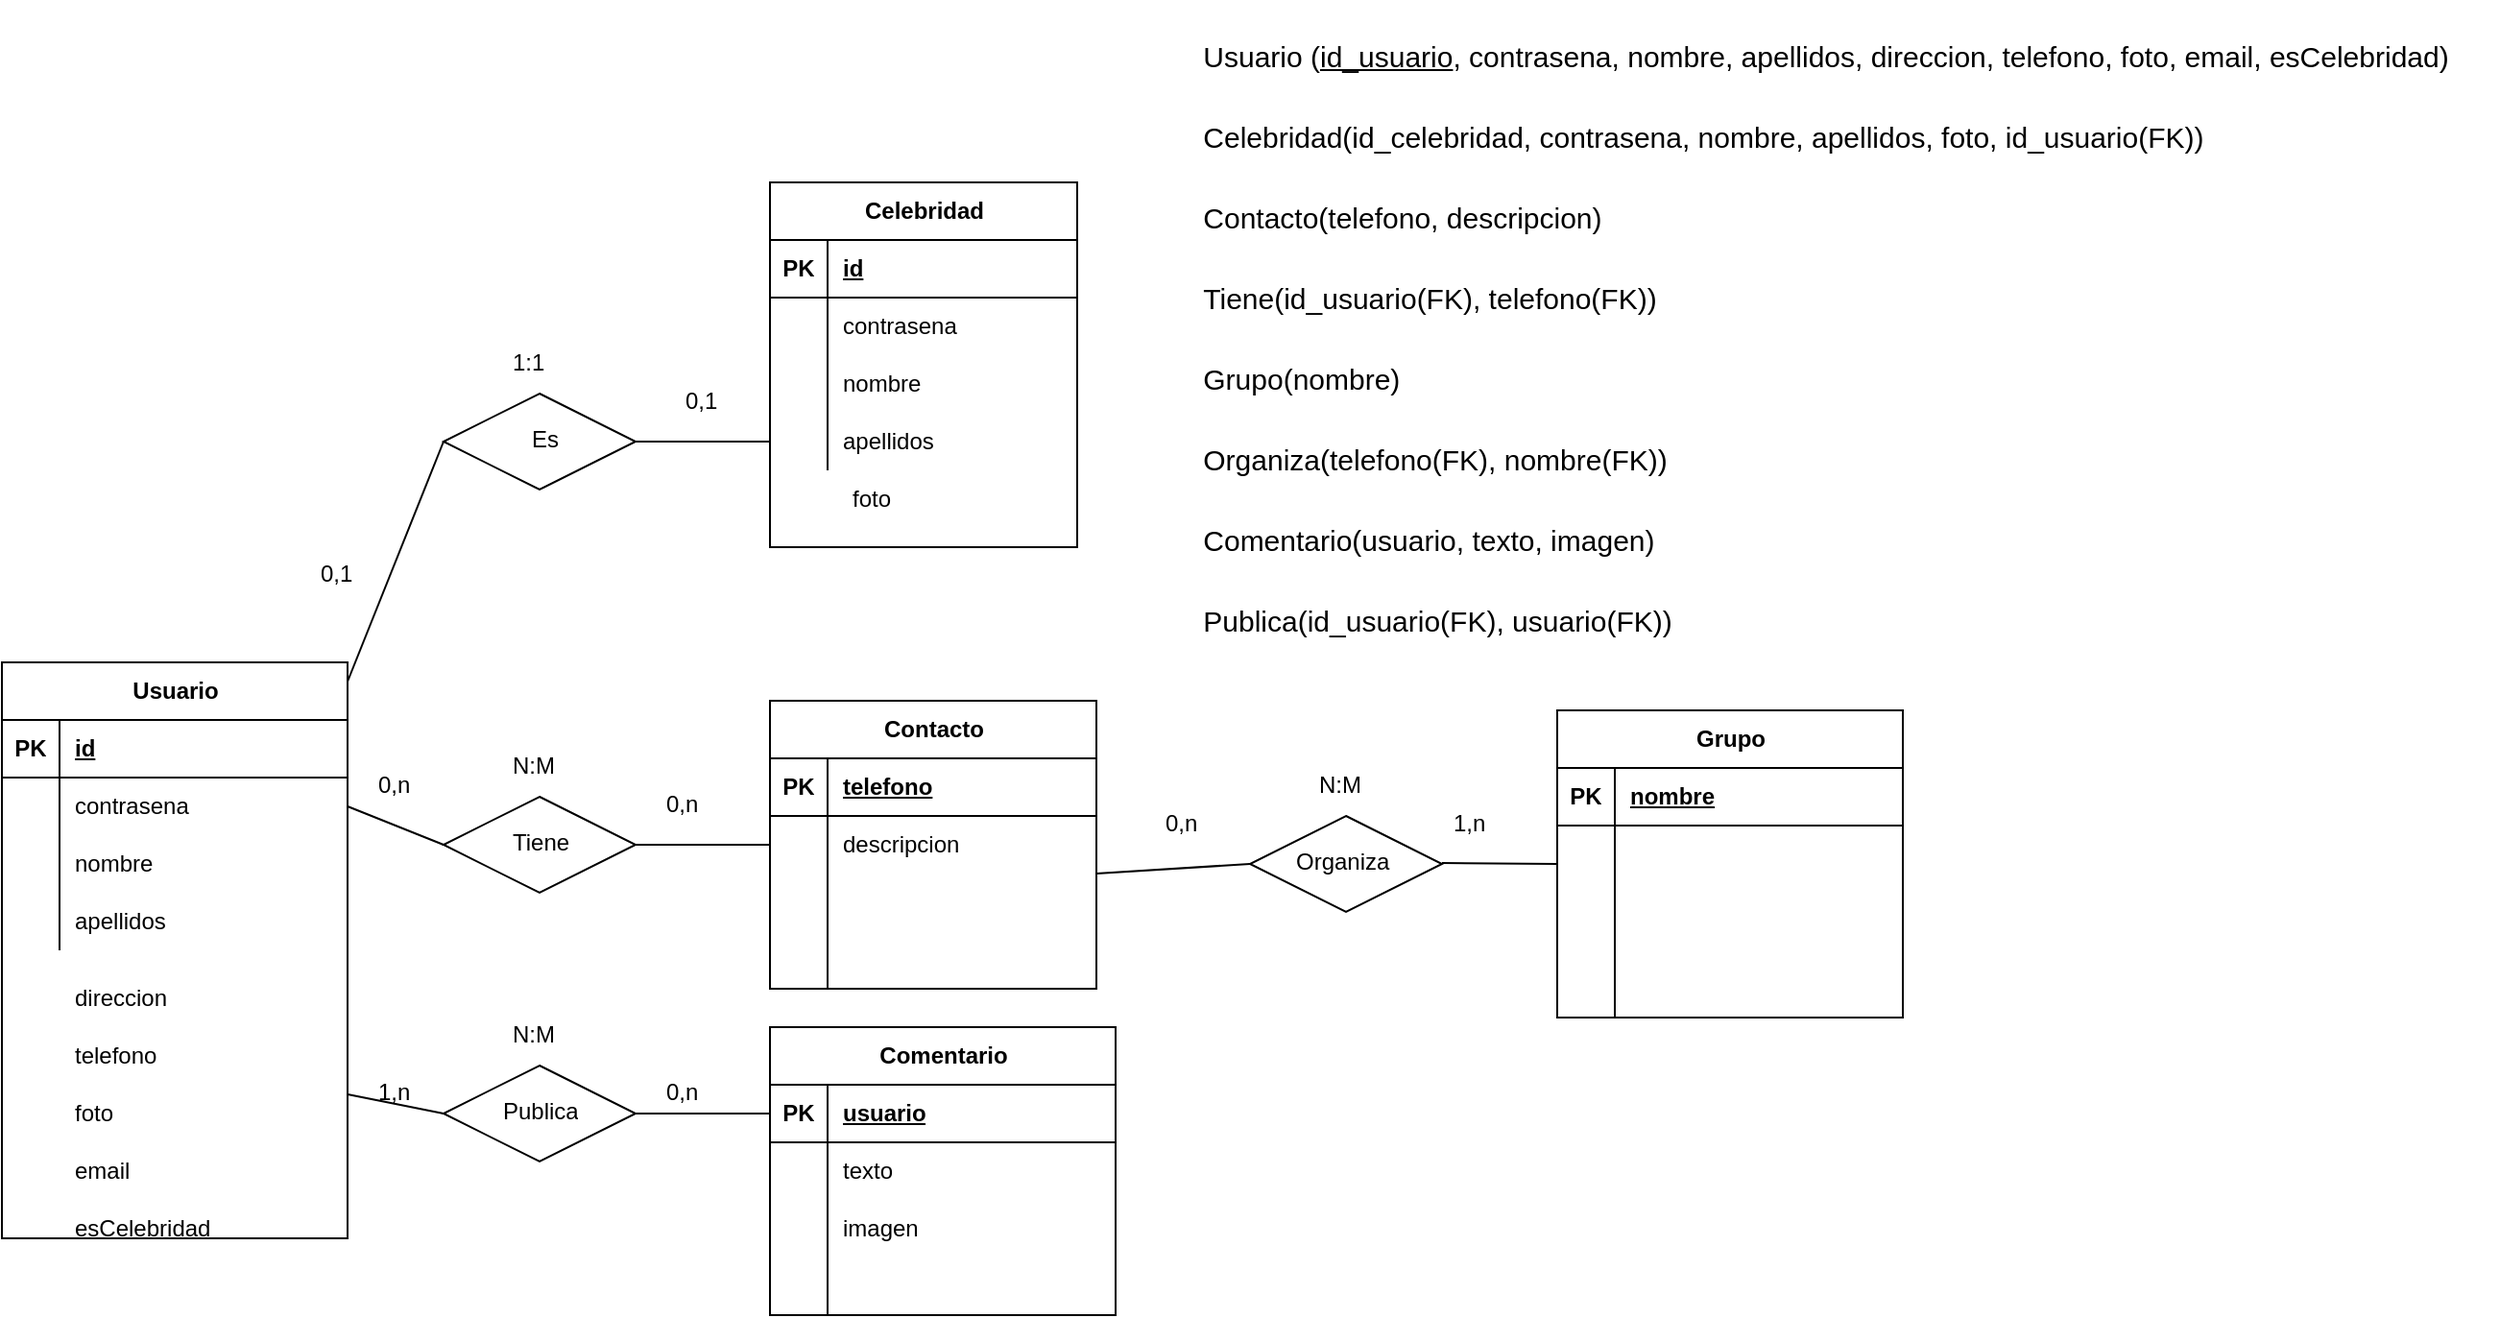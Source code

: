 <mxfile version="22.0.4" type="github">
  <diagram name="Página-1" id="Niy5DUo88fOq7ViBBJYX">
    <mxGraphModel dx="1434" dy="3128" grid="1" gridSize="10" guides="1" tooltips="1" connect="1" arrows="1" fold="1" page="1" pageScale="1" pageWidth="827" pageHeight="1169" math="0" shadow="0">
      <root>
        <mxCell id="0" />
        <mxCell id="1" parent="0" />
        <mxCell id="5agsM3u65t7Cf2n54dKU-5" value="Usuario" style="shape=table;startSize=30;container=1;collapsible=1;childLayout=tableLayout;fixedRows=1;rowLines=0;fontStyle=1;align=center;resizeLast=1;html=1;" parent="1" vertex="1">
          <mxGeometry x="200" y="-840" width="180" height="300" as="geometry">
            <mxRectangle x="80" y="160" width="70" height="30" as="alternateBounds" />
          </mxGeometry>
        </mxCell>
        <mxCell id="5agsM3u65t7Cf2n54dKU-6" value="" style="shape=tableRow;horizontal=0;startSize=0;swimlaneHead=0;swimlaneBody=0;fillColor=none;collapsible=0;dropTarget=0;points=[[0,0.5],[1,0.5]];portConstraint=eastwest;top=0;left=0;right=0;bottom=1;" parent="5agsM3u65t7Cf2n54dKU-5" vertex="1">
          <mxGeometry y="30" width="180" height="30" as="geometry" />
        </mxCell>
        <mxCell id="5agsM3u65t7Cf2n54dKU-7" value="PK" style="shape=partialRectangle;connectable=0;fillColor=none;top=0;left=0;bottom=0;right=0;fontStyle=1;overflow=hidden;whiteSpace=wrap;html=1;" parent="5agsM3u65t7Cf2n54dKU-6" vertex="1">
          <mxGeometry width="30" height="30" as="geometry">
            <mxRectangle width="30" height="30" as="alternateBounds" />
          </mxGeometry>
        </mxCell>
        <mxCell id="5agsM3u65t7Cf2n54dKU-8" value="id" style="shape=partialRectangle;connectable=0;fillColor=none;top=0;left=0;bottom=0;right=0;align=left;spacingLeft=6;fontStyle=5;overflow=hidden;whiteSpace=wrap;html=1;" parent="5agsM3u65t7Cf2n54dKU-6" vertex="1">
          <mxGeometry x="30" width="150" height="30" as="geometry">
            <mxRectangle width="150" height="30" as="alternateBounds" />
          </mxGeometry>
        </mxCell>
        <mxCell id="5agsM3u65t7Cf2n54dKU-9" value="" style="shape=tableRow;horizontal=0;startSize=0;swimlaneHead=0;swimlaneBody=0;fillColor=none;collapsible=0;dropTarget=0;points=[[0,0.5],[1,0.5]];portConstraint=eastwest;top=0;left=0;right=0;bottom=0;" parent="5agsM3u65t7Cf2n54dKU-5" vertex="1">
          <mxGeometry y="60" width="180" height="30" as="geometry" />
        </mxCell>
        <mxCell id="5agsM3u65t7Cf2n54dKU-10" value="" style="shape=partialRectangle;connectable=0;fillColor=none;top=0;left=0;bottom=0;right=0;editable=1;overflow=hidden;whiteSpace=wrap;html=1;" parent="5agsM3u65t7Cf2n54dKU-9" vertex="1">
          <mxGeometry width="30" height="30" as="geometry">
            <mxRectangle width="30" height="30" as="alternateBounds" />
          </mxGeometry>
        </mxCell>
        <mxCell id="5agsM3u65t7Cf2n54dKU-11" value="contrasena&lt;span style=&quot;white-space: pre;&quot;&gt;&#x9;&lt;/span&gt;" style="shape=partialRectangle;connectable=0;fillColor=none;top=0;left=0;bottom=0;right=0;align=left;spacingLeft=6;overflow=hidden;whiteSpace=wrap;html=1;" parent="5agsM3u65t7Cf2n54dKU-9" vertex="1">
          <mxGeometry x="30" width="150" height="30" as="geometry">
            <mxRectangle width="150" height="30" as="alternateBounds" />
          </mxGeometry>
        </mxCell>
        <mxCell id="5agsM3u65t7Cf2n54dKU-12" value="" style="shape=tableRow;horizontal=0;startSize=0;swimlaneHead=0;swimlaneBody=0;fillColor=none;collapsible=0;dropTarget=0;points=[[0,0.5],[1,0.5]];portConstraint=eastwest;top=0;left=0;right=0;bottom=0;" parent="5agsM3u65t7Cf2n54dKU-5" vertex="1">
          <mxGeometry y="90" width="180" height="30" as="geometry" />
        </mxCell>
        <mxCell id="5agsM3u65t7Cf2n54dKU-13" value="" style="shape=partialRectangle;connectable=0;fillColor=none;top=0;left=0;bottom=0;right=0;editable=1;overflow=hidden;whiteSpace=wrap;html=1;" parent="5agsM3u65t7Cf2n54dKU-12" vertex="1">
          <mxGeometry width="30" height="30" as="geometry">
            <mxRectangle width="30" height="30" as="alternateBounds" />
          </mxGeometry>
        </mxCell>
        <mxCell id="5agsM3u65t7Cf2n54dKU-14" value="nombre" style="shape=partialRectangle;connectable=0;fillColor=none;top=0;left=0;bottom=0;right=0;align=left;spacingLeft=6;overflow=hidden;whiteSpace=wrap;html=1;" parent="5agsM3u65t7Cf2n54dKU-12" vertex="1">
          <mxGeometry x="30" width="150" height="30" as="geometry">
            <mxRectangle width="150" height="30" as="alternateBounds" />
          </mxGeometry>
        </mxCell>
        <mxCell id="5agsM3u65t7Cf2n54dKU-15" value="" style="shape=tableRow;horizontal=0;startSize=0;swimlaneHead=0;swimlaneBody=0;fillColor=none;collapsible=0;dropTarget=0;points=[[0,0.5],[1,0.5]];portConstraint=eastwest;top=0;left=0;right=0;bottom=0;" parent="5agsM3u65t7Cf2n54dKU-5" vertex="1">
          <mxGeometry y="120" width="180" height="30" as="geometry" />
        </mxCell>
        <mxCell id="5agsM3u65t7Cf2n54dKU-16" value="" style="shape=partialRectangle;connectable=0;fillColor=none;top=0;left=0;bottom=0;right=0;editable=1;overflow=hidden;whiteSpace=wrap;html=1;" parent="5agsM3u65t7Cf2n54dKU-15" vertex="1">
          <mxGeometry width="30" height="30" as="geometry">
            <mxRectangle width="30" height="30" as="alternateBounds" />
          </mxGeometry>
        </mxCell>
        <mxCell id="5agsM3u65t7Cf2n54dKU-17" value="apellidos" style="shape=partialRectangle;connectable=0;fillColor=none;top=0;left=0;bottom=0;right=0;align=left;spacingLeft=6;overflow=hidden;whiteSpace=wrap;html=1;" parent="5agsM3u65t7Cf2n54dKU-15" vertex="1">
          <mxGeometry x="30" width="150" height="30" as="geometry">
            <mxRectangle width="150" height="30" as="alternateBounds" />
          </mxGeometry>
        </mxCell>
        <mxCell id="5agsM3u65t7Cf2n54dKU-18" value="direccion" style="shape=partialRectangle;connectable=0;fillColor=none;top=0;left=0;bottom=0;right=0;align=left;spacingLeft=6;overflow=hidden;whiteSpace=wrap;html=1;" parent="1" vertex="1">
          <mxGeometry x="230" y="-680" width="150" height="30" as="geometry">
            <mxRectangle width="150" height="30" as="alternateBounds" />
          </mxGeometry>
        </mxCell>
        <mxCell id="5agsM3u65t7Cf2n54dKU-19" value="telefono" style="shape=partialRectangle;connectable=0;fillColor=none;top=0;left=0;bottom=0;right=0;align=left;spacingLeft=6;overflow=hidden;whiteSpace=wrap;html=1;" parent="1" vertex="1">
          <mxGeometry x="230" y="-650" width="150" height="30" as="geometry">
            <mxRectangle width="150" height="30" as="alternateBounds" />
          </mxGeometry>
        </mxCell>
        <mxCell id="5agsM3u65t7Cf2n54dKU-20" value="foto" style="shape=partialRectangle;connectable=0;fillColor=none;top=0;left=0;bottom=0;right=0;align=left;spacingLeft=6;overflow=hidden;whiteSpace=wrap;html=1;" parent="1" vertex="1">
          <mxGeometry x="230" y="-620" width="140" height="30" as="geometry">
            <mxRectangle width="150" height="30" as="alternateBounds" />
          </mxGeometry>
        </mxCell>
        <mxCell id="5agsM3u65t7Cf2n54dKU-21" value="esCelebridad" style="shape=partialRectangle;connectable=0;fillColor=none;top=0;left=0;bottom=0;right=0;align=left;spacingLeft=6;overflow=hidden;whiteSpace=wrap;html=1;" parent="1" vertex="1">
          <mxGeometry x="230" y="-560" width="150" height="30" as="geometry">
            <mxRectangle width="150" height="30" as="alternateBounds" />
          </mxGeometry>
        </mxCell>
        <mxCell id="5agsM3u65t7Cf2n54dKU-35" value="Contacto" style="shape=table;startSize=30;container=1;collapsible=1;childLayout=tableLayout;fixedRows=1;rowLines=0;fontStyle=1;align=center;resizeLast=1;html=1;" parent="1" vertex="1">
          <mxGeometry x="600" y="-820" width="170" height="150" as="geometry">
            <mxRectangle x="80" y="160" width="70" height="30" as="alternateBounds" />
          </mxGeometry>
        </mxCell>
        <mxCell id="5agsM3u65t7Cf2n54dKU-36" value="" style="shape=tableRow;horizontal=0;startSize=0;swimlaneHead=0;swimlaneBody=0;fillColor=none;collapsible=0;dropTarget=0;points=[[0,0.5],[1,0.5]];portConstraint=eastwest;top=0;left=0;right=0;bottom=1;" parent="5agsM3u65t7Cf2n54dKU-35" vertex="1">
          <mxGeometry y="30" width="170" height="30" as="geometry" />
        </mxCell>
        <mxCell id="5agsM3u65t7Cf2n54dKU-37" value="PK" style="shape=partialRectangle;connectable=0;fillColor=none;top=0;left=0;bottom=0;right=0;fontStyle=1;overflow=hidden;whiteSpace=wrap;html=1;" parent="5agsM3u65t7Cf2n54dKU-36" vertex="1">
          <mxGeometry width="30" height="30" as="geometry">
            <mxRectangle width="30" height="30" as="alternateBounds" />
          </mxGeometry>
        </mxCell>
        <mxCell id="5agsM3u65t7Cf2n54dKU-38" value="telefono" style="shape=partialRectangle;connectable=0;fillColor=none;top=0;left=0;bottom=0;right=0;align=left;spacingLeft=6;fontStyle=5;overflow=hidden;whiteSpace=wrap;html=1;" parent="5agsM3u65t7Cf2n54dKU-36" vertex="1">
          <mxGeometry x="30" width="140" height="30" as="geometry">
            <mxRectangle width="140" height="30" as="alternateBounds" />
          </mxGeometry>
        </mxCell>
        <mxCell id="5agsM3u65t7Cf2n54dKU-39" value="" style="shape=tableRow;horizontal=0;startSize=0;swimlaneHead=0;swimlaneBody=0;fillColor=none;collapsible=0;dropTarget=0;points=[[0,0.5],[1,0.5]];portConstraint=eastwest;top=0;left=0;right=0;bottom=0;" parent="5agsM3u65t7Cf2n54dKU-35" vertex="1">
          <mxGeometry y="60" width="170" height="30" as="geometry" />
        </mxCell>
        <mxCell id="5agsM3u65t7Cf2n54dKU-40" value="" style="shape=partialRectangle;connectable=0;fillColor=none;top=0;left=0;bottom=0;right=0;editable=1;overflow=hidden;whiteSpace=wrap;html=1;" parent="5agsM3u65t7Cf2n54dKU-39" vertex="1">
          <mxGeometry width="30" height="30" as="geometry">
            <mxRectangle width="30" height="30" as="alternateBounds" />
          </mxGeometry>
        </mxCell>
        <mxCell id="5agsM3u65t7Cf2n54dKU-41" value="" style="shape=partialRectangle;connectable=0;fillColor=none;top=0;left=0;bottom=0;right=0;align=left;spacingLeft=6;overflow=hidden;whiteSpace=wrap;html=1;" parent="5agsM3u65t7Cf2n54dKU-39" vertex="1">
          <mxGeometry x="30" width="140" height="30" as="geometry">
            <mxRectangle width="140" height="30" as="alternateBounds" />
          </mxGeometry>
        </mxCell>
        <mxCell id="5agsM3u65t7Cf2n54dKU-42" value="" style="shape=tableRow;horizontal=0;startSize=0;swimlaneHead=0;swimlaneBody=0;fillColor=none;collapsible=0;dropTarget=0;points=[[0,0.5],[1,0.5]];portConstraint=eastwest;top=0;left=0;right=0;bottom=0;" parent="5agsM3u65t7Cf2n54dKU-35" vertex="1">
          <mxGeometry y="90" width="170" height="30" as="geometry" />
        </mxCell>
        <mxCell id="5agsM3u65t7Cf2n54dKU-43" value="" style="shape=partialRectangle;connectable=0;fillColor=none;top=0;left=0;bottom=0;right=0;editable=1;overflow=hidden;whiteSpace=wrap;html=1;" parent="5agsM3u65t7Cf2n54dKU-42" vertex="1">
          <mxGeometry width="30" height="30" as="geometry">
            <mxRectangle width="30" height="30" as="alternateBounds" />
          </mxGeometry>
        </mxCell>
        <mxCell id="5agsM3u65t7Cf2n54dKU-44" value="" style="shape=partialRectangle;connectable=0;fillColor=none;top=0;left=0;bottom=0;right=0;align=left;spacingLeft=6;overflow=hidden;whiteSpace=wrap;html=1;" parent="5agsM3u65t7Cf2n54dKU-42" vertex="1">
          <mxGeometry x="30" width="140" height="30" as="geometry">
            <mxRectangle width="140" height="30" as="alternateBounds" />
          </mxGeometry>
        </mxCell>
        <mxCell id="5agsM3u65t7Cf2n54dKU-45" value="" style="shape=tableRow;horizontal=0;startSize=0;swimlaneHead=0;swimlaneBody=0;fillColor=none;collapsible=0;dropTarget=0;points=[[0,0.5],[1,0.5]];portConstraint=eastwest;top=0;left=0;right=0;bottom=0;" parent="5agsM3u65t7Cf2n54dKU-35" vertex="1">
          <mxGeometry y="120" width="170" height="30" as="geometry" />
        </mxCell>
        <mxCell id="5agsM3u65t7Cf2n54dKU-46" value="" style="shape=partialRectangle;connectable=0;fillColor=none;top=0;left=0;bottom=0;right=0;editable=1;overflow=hidden;whiteSpace=wrap;html=1;" parent="5agsM3u65t7Cf2n54dKU-45" vertex="1">
          <mxGeometry width="30" height="30" as="geometry">
            <mxRectangle width="30" height="30" as="alternateBounds" />
          </mxGeometry>
        </mxCell>
        <mxCell id="5agsM3u65t7Cf2n54dKU-47" value="" style="shape=partialRectangle;connectable=0;fillColor=none;top=0;left=0;bottom=0;right=0;align=left;spacingLeft=6;overflow=hidden;whiteSpace=wrap;html=1;" parent="5agsM3u65t7Cf2n54dKU-45" vertex="1">
          <mxGeometry x="30" width="140" height="30" as="geometry">
            <mxRectangle width="140" height="30" as="alternateBounds" />
          </mxGeometry>
        </mxCell>
        <mxCell id="5agsM3u65t7Cf2n54dKU-61" value="Grupo" style="shape=table;startSize=30;container=1;collapsible=1;childLayout=tableLayout;fixedRows=1;rowLines=0;fontStyle=1;align=center;resizeLast=1;html=1;" parent="1" vertex="1">
          <mxGeometry x="1010" y="-815" width="180" height="160" as="geometry">
            <mxRectangle x="80" y="160" width="70" height="30" as="alternateBounds" />
          </mxGeometry>
        </mxCell>
        <mxCell id="5agsM3u65t7Cf2n54dKU-62" value="" style="shape=tableRow;horizontal=0;startSize=0;swimlaneHead=0;swimlaneBody=0;fillColor=none;collapsible=0;dropTarget=0;points=[[0,0.5],[1,0.5]];portConstraint=eastwest;top=0;left=0;right=0;bottom=1;" parent="5agsM3u65t7Cf2n54dKU-61" vertex="1">
          <mxGeometry y="30" width="180" height="30" as="geometry" />
        </mxCell>
        <mxCell id="5agsM3u65t7Cf2n54dKU-63" value="PK" style="shape=partialRectangle;connectable=0;fillColor=none;top=0;left=0;bottom=0;right=0;fontStyle=1;overflow=hidden;whiteSpace=wrap;html=1;" parent="5agsM3u65t7Cf2n54dKU-62" vertex="1">
          <mxGeometry width="30" height="30" as="geometry">
            <mxRectangle width="30" height="30" as="alternateBounds" />
          </mxGeometry>
        </mxCell>
        <mxCell id="5agsM3u65t7Cf2n54dKU-64" value="nombre" style="shape=partialRectangle;connectable=0;fillColor=none;top=0;left=0;bottom=0;right=0;align=left;spacingLeft=6;fontStyle=5;overflow=hidden;whiteSpace=wrap;html=1;" parent="5agsM3u65t7Cf2n54dKU-62" vertex="1">
          <mxGeometry x="30" width="150" height="30" as="geometry">
            <mxRectangle width="150" height="30" as="alternateBounds" />
          </mxGeometry>
        </mxCell>
        <mxCell id="5agsM3u65t7Cf2n54dKU-65" value="" style="shape=tableRow;horizontal=0;startSize=0;swimlaneHead=0;swimlaneBody=0;fillColor=none;collapsible=0;dropTarget=0;points=[[0,0.5],[1,0.5]];portConstraint=eastwest;top=0;left=0;right=0;bottom=0;" parent="5agsM3u65t7Cf2n54dKU-61" vertex="1">
          <mxGeometry y="60" width="180" height="40" as="geometry" />
        </mxCell>
        <mxCell id="5agsM3u65t7Cf2n54dKU-66" value="" style="shape=partialRectangle;connectable=0;fillColor=none;top=0;left=0;bottom=0;right=0;editable=1;overflow=hidden;whiteSpace=wrap;html=1;" parent="5agsM3u65t7Cf2n54dKU-65" vertex="1">
          <mxGeometry width="30" height="40" as="geometry">
            <mxRectangle width="30" height="40" as="alternateBounds" />
          </mxGeometry>
        </mxCell>
        <mxCell id="5agsM3u65t7Cf2n54dKU-67" value="" style="shape=partialRectangle;connectable=0;fillColor=none;top=0;left=0;bottom=0;right=0;align=left;spacingLeft=6;overflow=hidden;whiteSpace=wrap;html=1;" parent="5agsM3u65t7Cf2n54dKU-65" vertex="1">
          <mxGeometry x="30" width="150" height="40" as="geometry">
            <mxRectangle width="150" height="40" as="alternateBounds" />
          </mxGeometry>
        </mxCell>
        <mxCell id="5agsM3u65t7Cf2n54dKU-68" value="" style="shape=tableRow;horizontal=0;startSize=0;swimlaneHead=0;swimlaneBody=0;fillColor=none;collapsible=0;dropTarget=0;points=[[0,0.5],[1,0.5]];portConstraint=eastwest;top=0;left=0;right=0;bottom=0;" parent="5agsM3u65t7Cf2n54dKU-61" vertex="1">
          <mxGeometry y="100" width="180" height="30" as="geometry" />
        </mxCell>
        <mxCell id="5agsM3u65t7Cf2n54dKU-69" value="" style="shape=partialRectangle;connectable=0;fillColor=none;top=0;left=0;bottom=0;right=0;editable=1;overflow=hidden;whiteSpace=wrap;html=1;" parent="5agsM3u65t7Cf2n54dKU-68" vertex="1">
          <mxGeometry width="30" height="30" as="geometry">
            <mxRectangle width="30" height="30" as="alternateBounds" />
          </mxGeometry>
        </mxCell>
        <mxCell id="5agsM3u65t7Cf2n54dKU-70" value="" style="shape=partialRectangle;connectable=0;fillColor=none;top=0;left=0;bottom=0;right=0;align=left;spacingLeft=6;overflow=hidden;whiteSpace=wrap;html=1;" parent="5agsM3u65t7Cf2n54dKU-68" vertex="1">
          <mxGeometry x="30" width="150" height="30" as="geometry">
            <mxRectangle width="150" height="30" as="alternateBounds" />
          </mxGeometry>
        </mxCell>
        <mxCell id="5agsM3u65t7Cf2n54dKU-71" value="" style="shape=tableRow;horizontal=0;startSize=0;swimlaneHead=0;swimlaneBody=0;fillColor=none;collapsible=0;dropTarget=0;points=[[0,0.5],[1,0.5]];portConstraint=eastwest;top=0;left=0;right=0;bottom=0;" parent="5agsM3u65t7Cf2n54dKU-61" vertex="1">
          <mxGeometry y="130" width="180" height="30" as="geometry" />
        </mxCell>
        <mxCell id="5agsM3u65t7Cf2n54dKU-72" value="" style="shape=partialRectangle;connectable=0;fillColor=none;top=0;left=0;bottom=0;right=0;editable=1;overflow=hidden;whiteSpace=wrap;html=1;" parent="5agsM3u65t7Cf2n54dKU-71" vertex="1">
          <mxGeometry width="30" height="30" as="geometry">
            <mxRectangle width="30" height="30" as="alternateBounds" />
          </mxGeometry>
        </mxCell>
        <mxCell id="5agsM3u65t7Cf2n54dKU-73" value="" style="shape=partialRectangle;connectable=0;fillColor=none;top=0;left=0;bottom=0;right=0;align=left;spacingLeft=6;overflow=hidden;whiteSpace=wrap;html=1;" parent="5agsM3u65t7Cf2n54dKU-71" vertex="1">
          <mxGeometry x="30" width="150" height="30" as="geometry">
            <mxRectangle width="150" height="30" as="alternateBounds" />
          </mxGeometry>
        </mxCell>
        <mxCell id="5agsM3u65t7Cf2n54dKU-74" value="Comentario" style="shape=table;startSize=30;container=1;collapsible=1;childLayout=tableLayout;fixedRows=1;rowLines=0;fontStyle=1;align=center;resizeLast=1;html=1;" parent="1" vertex="1">
          <mxGeometry x="600" y="-650" width="180" height="150" as="geometry">
            <mxRectangle x="80" y="160" width="70" height="30" as="alternateBounds" />
          </mxGeometry>
        </mxCell>
        <mxCell id="5agsM3u65t7Cf2n54dKU-75" value="" style="shape=tableRow;horizontal=0;startSize=0;swimlaneHead=0;swimlaneBody=0;fillColor=none;collapsible=0;dropTarget=0;points=[[0,0.5],[1,0.5]];portConstraint=eastwest;top=0;left=0;right=0;bottom=1;" parent="5agsM3u65t7Cf2n54dKU-74" vertex="1">
          <mxGeometry y="30" width="180" height="30" as="geometry" />
        </mxCell>
        <mxCell id="5agsM3u65t7Cf2n54dKU-76" value="PK" style="shape=partialRectangle;connectable=0;fillColor=none;top=0;left=0;bottom=0;right=0;fontStyle=1;overflow=hidden;whiteSpace=wrap;html=1;" parent="5agsM3u65t7Cf2n54dKU-75" vertex="1">
          <mxGeometry width="30" height="30" as="geometry">
            <mxRectangle width="30" height="30" as="alternateBounds" />
          </mxGeometry>
        </mxCell>
        <mxCell id="5agsM3u65t7Cf2n54dKU-77" value="usuario" style="shape=partialRectangle;connectable=0;fillColor=none;top=0;left=0;bottom=0;right=0;align=left;spacingLeft=6;fontStyle=5;overflow=hidden;whiteSpace=wrap;html=1;" parent="5agsM3u65t7Cf2n54dKU-75" vertex="1">
          <mxGeometry x="30" width="150" height="30" as="geometry">
            <mxRectangle width="150" height="30" as="alternateBounds" />
          </mxGeometry>
        </mxCell>
        <mxCell id="5agsM3u65t7Cf2n54dKU-78" value="" style="shape=tableRow;horizontal=0;startSize=0;swimlaneHead=0;swimlaneBody=0;fillColor=none;collapsible=0;dropTarget=0;points=[[0,0.5],[1,0.5]];portConstraint=eastwest;top=0;left=0;right=0;bottom=0;" parent="5agsM3u65t7Cf2n54dKU-74" vertex="1">
          <mxGeometry y="60" width="180" height="30" as="geometry" />
        </mxCell>
        <mxCell id="5agsM3u65t7Cf2n54dKU-79" value="" style="shape=partialRectangle;connectable=0;fillColor=none;top=0;left=0;bottom=0;right=0;editable=1;overflow=hidden;whiteSpace=wrap;html=1;" parent="5agsM3u65t7Cf2n54dKU-78" vertex="1">
          <mxGeometry width="30" height="30" as="geometry">
            <mxRectangle width="30" height="30" as="alternateBounds" />
          </mxGeometry>
        </mxCell>
        <mxCell id="5agsM3u65t7Cf2n54dKU-80" value="texto" style="shape=partialRectangle;connectable=0;fillColor=none;top=0;left=0;bottom=0;right=0;align=left;spacingLeft=6;overflow=hidden;whiteSpace=wrap;html=1;" parent="5agsM3u65t7Cf2n54dKU-78" vertex="1">
          <mxGeometry x="30" width="150" height="30" as="geometry">
            <mxRectangle width="150" height="30" as="alternateBounds" />
          </mxGeometry>
        </mxCell>
        <mxCell id="5agsM3u65t7Cf2n54dKU-81" value="" style="shape=tableRow;horizontal=0;startSize=0;swimlaneHead=0;swimlaneBody=0;fillColor=none;collapsible=0;dropTarget=0;points=[[0,0.5],[1,0.5]];portConstraint=eastwest;top=0;left=0;right=0;bottom=0;" parent="5agsM3u65t7Cf2n54dKU-74" vertex="1">
          <mxGeometry y="90" width="180" height="30" as="geometry" />
        </mxCell>
        <mxCell id="5agsM3u65t7Cf2n54dKU-82" value="" style="shape=partialRectangle;connectable=0;fillColor=none;top=0;left=0;bottom=0;right=0;editable=1;overflow=hidden;whiteSpace=wrap;html=1;" parent="5agsM3u65t7Cf2n54dKU-81" vertex="1">
          <mxGeometry width="30" height="30" as="geometry">
            <mxRectangle width="30" height="30" as="alternateBounds" />
          </mxGeometry>
        </mxCell>
        <mxCell id="5agsM3u65t7Cf2n54dKU-83" value="imagen" style="shape=partialRectangle;connectable=0;fillColor=none;top=0;left=0;bottom=0;right=0;align=left;spacingLeft=6;overflow=hidden;whiteSpace=wrap;html=1;" parent="5agsM3u65t7Cf2n54dKU-81" vertex="1">
          <mxGeometry x="30" width="150" height="30" as="geometry">
            <mxRectangle width="150" height="30" as="alternateBounds" />
          </mxGeometry>
        </mxCell>
        <mxCell id="5agsM3u65t7Cf2n54dKU-84" value="" style="shape=tableRow;horizontal=0;startSize=0;swimlaneHead=0;swimlaneBody=0;fillColor=none;collapsible=0;dropTarget=0;points=[[0,0.5],[1,0.5]];portConstraint=eastwest;top=0;left=0;right=0;bottom=0;" parent="5agsM3u65t7Cf2n54dKU-74" vertex="1">
          <mxGeometry y="120" width="180" height="30" as="geometry" />
        </mxCell>
        <mxCell id="5agsM3u65t7Cf2n54dKU-85" value="" style="shape=partialRectangle;connectable=0;fillColor=none;top=0;left=0;bottom=0;right=0;editable=1;overflow=hidden;whiteSpace=wrap;html=1;" parent="5agsM3u65t7Cf2n54dKU-84" vertex="1">
          <mxGeometry width="30" height="30" as="geometry">
            <mxRectangle width="30" height="30" as="alternateBounds" />
          </mxGeometry>
        </mxCell>
        <mxCell id="5agsM3u65t7Cf2n54dKU-86" value="" style="shape=partialRectangle;connectable=0;fillColor=none;top=0;left=0;bottom=0;right=0;align=left;spacingLeft=6;overflow=hidden;whiteSpace=wrap;html=1;" parent="5agsM3u65t7Cf2n54dKU-84" vertex="1">
          <mxGeometry x="30" width="150" height="30" as="geometry">
            <mxRectangle width="150" height="30" as="alternateBounds" />
          </mxGeometry>
        </mxCell>
        <mxCell id="5agsM3u65t7Cf2n54dKU-87" value="" style="endArrow=none;html=1;rounded=0;entryX=0;entryY=0.5;entryDx=0;entryDy=0;" parent="1" target="5agsM3u65t7Cf2n54dKU-88" edge="1">
          <mxGeometry width="50" height="50" relative="1" as="geometry">
            <mxPoint x="380" y="-830" as="sourcePoint" />
            <mxPoint x="430" y="-880" as="targetPoint" />
          </mxGeometry>
        </mxCell>
        <mxCell id="5agsM3u65t7Cf2n54dKU-88" value="" style="shape=rhombus;html=1;dashed=0;whiteSpace=wrap;perimeter=rhombusPerimeter;" parent="1" vertex="1">
          <mxGeometry x="430" y="-980" width="100" height="50" as="geometry" />
        </mxCell>
        <mxCell id="5agsM3u65t7Cf2n54dKU-89" value="Es" style="text;strokeColor=none;fillColor=none;spacingLeft=4;spacingRight=4;overflow=hidden;rotatable=0;points=[[0,0.5],[1,0.5]];portConstraint=eastwest;fontSize=12;whiteSpace=wrap;html=1;" parent="1" vertex="1">
          <mxGeometry x="470" y="-970" width="40" height="30" as="geometry" />
        </mxCell>
        <mxCell id="5agsM3u65t7Cf2n54dKU-90" value="Celebridad" style="shape=table;startSize=30;container=1;collapsible=1;childLayout=tableLayout;fixedRows=1;rowLines=0;fontStyle=1;align=center;resizeLast=1;html=1;" parent="1" vertex="1">
          <mxGeometry x="600" y="-1090" width="160" height="190" as="geometry">
            <mxRectangle x="80" y="160" width="70" height="30" as="alternateBounds" />
          </mxGeometry>
        </mxCell>
        <mxCell id="5agsM3u65t7Cf2n54dKU-91" value="" style="shape=tableRow;horizontal=0;startSize=0;swimlaneHead=0;swimlaneBody=0;fillColor=none;collapsible=0;dropTarget=0;points=[[0,0.5],[1,0.5]];portConstraint=eastwest;top=0;left=0;right=0;bottom=1;" parent="5agsM3u65t7Cf2n54dKU-90" vertex="1">
          <mxGeometry y="30" width="160" height="30" as="geometry" />
        </mxCell>
        <mxCell id="5agsM3u65t7Cf2n54dKU-92" value="PK" style="shape=partialRectangle;connectable=0;fillColor=none;top=0;left=0;bottom=0;right=0;fontStyle=1;overflow=hidden;whiteSpace=wrap;html=1;" parent="5agsM3u65t7Cf2n54dKU-91" vertex="1">
          <mxGeometry width="30" height="30" as="geometry">
            <mxRectangle width="30" height="30" as="alternateBounds" />
          </mxGeometry>
        </mxCell>
        <mxCell id="5agsM3u65t7Cf2n54dKU-93" value="id" style="shape=partialRectangle;connectable=0;fillColor=none;top=0;left=0;bottom=0;right=0;align=left;spacingLeft=6;fontStyle=5;overflow=hidden;whiteSpace=wrap;html=1;" parent="5agsM3u65t7Cf2n54dKU-91" vertex="1">
          <mxGeometry x="30" width="130" height="30" as="geometry">
            <mxRectangle width="130" height="30" as="alternateBounds" />
          </mxGeometry>
        </mxCell>
        <mxCell id="5agsM3u65t7Cf2n54dKU-94" value="" style="shape=tableRow;horizontal=0;startSize=0;swimlaneHead=0;swimlaneBody=0;fillColor=none;collapsible=0;dropTarget=0;points=[[0,0.5],[1,0.5]];portConstraint=eastwest;top=0;left=0;right=0;bottom=0;" parent="5agsM3u65t7Cf2n54dKU-90" vertex="1">
          <mxGeometry y="60" width="160" height="30" as="geometry" />
        </mxCell>
        <mxCell id="5agsM3u65t7Cf2n54dKU-95" value="" style="shape=partialRectangle;connectable=0;fillColor=none;top=0;left=0;bottom=0;right=0;editable=1;overflow=hidden;whiteSpace=wrap;html=1;" parent="5agsM3u65t7Cf2n54dKU-94" vertex="1">
          <mxGeometry width="30" height="30" as="geometry">
            <mxRectangle width="30" height="30" as="alternateBounds" />
          </mxGeometry>
        </mxCell>
        <mxCell id="5agsM3u65t7Cf2n54dKU-96" value="contrasena&lt;span style=&quot;white-space: pre;&quot;&gt;&#x9;&lt;/span&gt;" style="shape=partialRectangle;connectable=0;fillColor=none;top=0;left=0;bottom=0;right=0;align=left;spacingLeft=6;overflow=hidden;whiteSpace=wrap;html=1;" parent="5agsM3u65t7Cf2n54dKU-94" vertex="1">
          <mxGeometry x="30" width="130" height="30" as="geometry">
            <mxRectangle width="130" height="30" as="alternateBounds" />
          </mxGeometry>
        </mxCell>
        <mxCell id="5agsM3u65t7Cf2n54dKU-97" value="" style="shape=tableRow;horizontal=0;startSize=0;swimlaneHead=0;swimlaneBody=0;fillColor=none;collapsible=0;dropTarget=0;points=[[0,0.5],[1,0.5]];portConstraint=eastwest;top=0;left=0;right=0;bottom=0;" parent="5agsM3u65t7Cf2n54dKU-90" vertex="1">
          <mxGeometry y="90" width="160" height="30" as="geometry" />
        </mxCell>
        <mxCell id="5agsM3u65t7Cf2n54dKU-98" value="" style="shape=partialRectangle;connectable=0;fillColor=none;top=0;left=0;bottom=0;right=0;editable=1;overflow=hidden;whiteSpace=wrap;html=1;" parent="5agsM3u65t7Cf2n54dKU-97" vertex="1">
          <mxGeometry width="30" height="30" as="geometry">
            <mxRectangle width="30" height="30" as="alternateBounds" />
          </mxGeometry>
        </mxCell>
        <mxCell id="5agsM3u65t7Cf2n54dKU-99" value="nombre" style="shape=partialRectangle;connectable=0;fillColor=none;top=0;left=0;bottom=0;right=0;align=left;spacingLeft=6;overflow=hidden;whiteSpace=wrap;html=1;" parent="5agsM3u65t7Cf2n54dKU-97" vertex="1">
          <mxGeometry x="30" width="130" height="30" as="geometry">
            <mxRectangle width="130" height="30" as="alternateBounds" />
          </mxGeometry>
        </mxCell>
        <mxCell id="5agsM3u65t7Cf2n54dKU-100" value="" style="shape=tableRow;horizontal=0;startSize=0;swimlaneHead=0;swimlaneBody=0;fillColor=none;collapsible=0;dropTarget=0;points=[[0,0.5],[1,0.5]];portConstraint=eastwest;top=0;left=0;right=0;bottom=0;" parent="5agsM3u65t7Cf2n54dKU-90" vertex="1">
          <mxGeometry y="120" width="160" height="30" as="geometry" />
        </mxCell>
        <mxCell id="5agsM3u65t7Cf2n54dKU-101" value="" style="shape=partialRectangle;connectable=0;fillColor=none;top=0;left=0;bottom=0;right=0;editable=1;overflow=hidden;whiteSpace=wrap;html=1;" parent="5agsM3u65t7Cf2n54dKU-100" vertex="1">
          <mxGeometry width="30" height="30" as="geometry">
            <mxRectangle width="30" height="30" as="alternateBounds" />
          </mxGeometry>
        </mxCell>
        <mxCell id="5agsM3u65t7Cf2n54dKU-102" value="apellidos" style="shape=partialRectangle;connectable=0;fillColor=none;top=0;left=0;bottom=0;right=0;align=left;spacingLeft=6;overflow=hidden;whiteSpace=wrap;html=1;" parent="5agsM3u65t7Cf2n54dKU-100" vertex="1">
          <mxGeometry x="30" width="130" height="30" as="geometry">
            <mxRectangle width="130" height="30" as="alternateBounds" />
          </mxGeometry>
        </mxCell>
        <mxCell id="5agsM3u65t7Cf2n54dKU-103" value="" style="endArrow=none;html=1;rounded=0;exitX=1;exitY=0.5;exitDx=0;exitDy=0;entryX=0;entryY=0.5;entryDx=0;entryDy=0;" parent="1" source="5agsM3u65t7Cf2n54dKU-88" target="5agsM3u65t7Cf2n54dKU-100" edge="1">
          <mxGeometry width="50" height="50" relative="1" as="geometry">
            <mxPoint x="460" y="-910" as="sourcePoint" />
            <mxPoint x="510" y="-960" as="targetPoint" />
          </mxGeometry>
        </mxCell>
        <mxCell id="5agsM3u65t7Cf2n54dKU-104" value="foto" style="shape=partialRectangle;connectable=0;fillColor=none;top=0;left=0;bottom=0;right=0;align=left;spacingLeft=6;overflow=hidden;whiteSpace=wrap;html=1;" parent="1" vertex="1">
          <mxGeometry x="635" y="-940" width="90" height="30" as="geometry">
            <mxRectangle width="150" height="30" as="alternateBounds" />
          </mxGeometry>
        </mxCell>
        <mxCell id="5agsM3u65t7Cf2n54dKU-105" value="" style="shape=rhombus;html=1;dashed=0;whiteSpace=wrap;perimeter=rhombusPerimeter;" parent="1" vertex="1">
          <mxGeometry x="430" y="-770" width="100" height="50" as="geometry" />
        </mxCell>
        <mxCell id="5agsM3u65t7Cf2n54dKU-106" value="Tiene" style="text;strokeColor=none;fillColor=none;spacingLeft=4;spacingRight=4;overflow=hidden;rotatable=0;points=[[0,0.5],[1,0.5]];portConstraint=eastwest;fontSize=12;whiteSpace=wrap;html=1;" parent="1" vertex="1">
          <mxGeometry x="460" y="-760" width="70" height="30" as="geometry" />
        </mxCell>
        <mxCell id="5agsM3u65t7Cf2n54dKU-107" value="" style="endArrow=none;html=1;rounded=0;entryX=0;entryY=0.5;entryDx=0;entryDy=0;exitX=1;exitY=0.5;exitDx=0;exitDy=0;" parent="1" source="5agsM3u65t7Cf2n54dKU-9" target="5agsM3u65t7Cf2n54dKU-105" edge="1">
          <mxGeometry width="50" height="50" relative="1" as="geometry">
            <mxPoint x="390" y="-820" as="sourcePoint" />
            <mxPoint x="460" y="-860" as="targetPoint" />
          </mxGeometry>
        </mxCell>
        <mxCell id="5agsM3u65t7Cf2n54dKU-108" value="" style="endArrow=none;html=1;rounded=0;entryX=0;entryY=0.5;entryDx=0;entryDy=0;exitX=1;exitY=0.5;exitDx=0;exitDy=0;" parent="1" source="5agsM3u65t7Cf2n54dKU-106" target="5agsM3u65t7Cf2n54dKU-39" edge="1">
          <mxGeometry width="50" height="50" relative="1" as="geometry">
            <mxPoint x="400" y="-810" as="sourcePoint" />
            <mxPoint x="470" y="-850" as="targetPoint" />
          </mxGeometry>
        </mxCell>
        <mxCell id="5agsM3u65t7Cf2n54dKU-109" value="" style="shape=rhombus;html=1;dashed=0;whiteSpace=wrap;perimeter=rhombusPerimeter;" parent="1" vertex="1">
          <mxGeometry x="850" y="-760" width="100" height="50" as="geometry" />
        </mxCell>
        <mxCell id="5agsM3u65t7Cf2n54dKU-110" value="Organiza" style="text;strokeColor=none;fillColor=none;spacingLeft=4;spacingRight=4;overflow=hidden;rotatable=0;points=[[0,0.5],[1,0.5]];portConstraint=eastwest;fontSize=12;whiteSpace=wrap;html=1;" parent="1" vertex="1">
          <mxGeometry x="867.5" y="-750" width="65" height="30" as="geometry" />
        </mxCell>
        <mxCell id="5agsM3u65t7Cf2n54dKU-111" value="" style="endArrow=none;html=1;rounded=0;entryX=0;entryY=0.5;entryDx=0;entryDy=0;" parent="1" edge="1">
          <mxGeometry width="50" height="50" relative="1" as="geometry">
            <mxPoint x="770" y="-730" as="sourcePoint" />
            <mxPoint x="850" y="-735" as="targetPoint" />
          </mxGeometry>
        </mxCell>
        <mxCell id="5agsM3u65t7Cf2n54dKU-112" value="" style="endArrow=none;html=1;rounded=0;entryX=0;entryY=0.5;entryDx=0;entryDy=0;exitX=1;exitY=0.5;exitDx=0;exitDy=0;" parent="1" target="5agsM3u65t7Cf2n54dKU-65" edge="1">
          <mxGeometry width="50" height="50" relative="1" as="geometry">
            <mxPoint x="950" y="-735.5" as="sourcePoint" />
            <mxPoint x="1020" y="-735.5" as="targetPoint" />
          </mxGeometry>
        </mxCell>
        <mxCell id="5agsM3u65t7Cf2n54dKU-114" value="email" style="shape=partialRectangle;connectable=0;fillColor=none;top=0;left=0;bottom=0;right=0;align=left;spacingLeft=6;overflow=hidden;whiteSpace=wrap;html=1;" parent="1" vertex="1">
          <mxGeometry x="230" y="-590" width="150" height="30" as="geometry">
            <mxRectangle width="150" height="30" as="alternateBounds" />
          </mxGeometry>
        </mxCell>
        <mxCell id="5agsM3u65t7Cf2n54dKU-115" value="descripcion" style="shape=partialRectangle;connectable=0;fillColor=none;top=0;left=0;bottom=0;right=0;align=left;spacingLeft=6;overflow=hidden;whiteSpace=wrap;html=1;" parent="1" vertex="1">
          <mxGeometry x="630" y="-760" width="150" height="30" as="geometry">
            <mxRectangle width="150" height="30" as="alternateBounds" />
          </mxGeometry>
        </mxCell>
        <mxCell id="5agsM3u65t7Cf2n54dKU-116" value="" style="shape=rhombus;html=1;dashed=0;whiteSpace=wrap;perimeter=rhombusPerimeter;" parent="1" vertex="1">
          <mxGeometry x="430" y="-630" width="100" height="50" as="geometry" />
        </mxCell>
        <mxCell id="5agsM3u65t7Cf2n54dKU-117" value="" style="endArrow=none;html=1;rounded=0;entryX=0;entryY=0.5;entryDx=0;entryDy=0;exitX=1;exitY=0.75;exitDx=0;exitDy=0;" parent="1" source="5agsM3u65t7Cf2n54dKU-5" target="5agsM3u65t7Cf2n54dKU-116" edge="1">
          <mxGeometry width="50" height="50" relative="1" as="geometry">
            <mxPoint x="450" y="-640" as="sourcePoint" />
            <mxPoint x="440" y="-735" as="targetPoint" />
          </mxGeometry>
        </mxCell>
        <mxCell id="5agsM3u65t7Cf2n54dKU-118" value="" style="endArrow=none;html=1;rounded=0;entryX=0;entryY=0.5;entryDx=0;entryDy=0;exitX=1;exitY=0.5;exitDx=0;exitDy=0;" parent="1" source="5agsM3u65t7Cf2n54dKU-116" target="5agsM3u65t7Cf2n54dKU-75" edge="1">
          <mxGeometry width="50" height="50" relative="1" as="geometry">
            <mxPoint x="400" y="-735" as="sourcePoint" />
            <mxPoint x="450" y="-725" as="targetPoint" />
          </mxGeometry>
        </mxCell>
        <mxCell id="5agsM3u65t7Cf2n54dKU-120" value="Publica" style="text;strokeColor=none;fillColor=none;spacingLeft=4;spacingRight=4;overflow=hidden;rotatable=0;points=[[0,0.5],[1,0.5]];portConstraint=eastwest;fontSize=12;whiteSpace=wrap;html=1;" parent="1" vertex="1">
          <mxGeometry x="455" y="-620" width="70" height="30" as="geometry" />
        </mxCell>
        <mxCell id="5agsM3u65t7Cf2n54dKU-121" value="0,1" style="text;strokeColor=none;fillColor=none;spacingLeft=4;spacingRight=4;overflow=hidden;rotatable=0;points=[[0,0.5],[1,0.5]];portConstraint=eastwest;fontSize=12;whiteSpace=wrap;html=1;" parent="1" vertex="1">
          <mxGeometry x="360" y="-900" width="40" height="30" as="geometry" />
        </mxCell>
        <mxCell id="5agsM3u65t7Cf2n54dKU-122" value="0,1" style="text;strokeColor=none;fillColor=none;spacingLeft=4;spacingRight=4;overflow=hidden;rotatable=0;points=[[0,0.5],[1,0.5]];portConstraint=eastwest;fontSize=12;whiteSpace=wrap;html=1;" parent="1" vertex="1">
          <mxGeometry x="550" y="-990" width="40" height="30" as="geometry" />
        </mxCell>
        <mxCell id="5agsM3u65t7Cf2n54dKU-123" value="1:1" style="text;strokeColor=none;fillColor=none;spacingLeft=4;spacingRight=4;overflow=hidden;rotatable=0;points=[[0,0.5],[1,0.5]];portConstraint=eastwest;fontSize=12;whiteSpace=wrap;html=1;" parent="1" vertex="1">
          <mxGeometry x="460" y="-1010" width="60" height="30" as="geometry" />
        </mxCell>
        <mxCell id="5agsM3u65t7Cf2n54dKU-124" value="0,n" style="text;strokeColor=none;fillColor=none;spacingLeft=4;spacingRight=4;overflow=hidden;rotatable=0;points=[[0,0.5],[1,0.5]];portConstraint=eastwest;fontSize=12;whiteSpace=wrap;html=1;" parent="1" vertex="1">
          <mxGeometry x="390" y="-790" width="40" height="30" as="geometry" />
        </mxCell>
        <mxCell id="5agsM3u65t7Cf2n54dKU-125" value="0,n" style="text;strokeColor=none;fillColor=none;spacingLeft=4;spacingRight=4;overflow=hidden;rotatable=0;points=[[0,0.5],[1,0.5]];portConstraint=eastwest;fontSize=12;whiteSpace=wrap;html=1;" parent="1" vertex="1">
          <mxGeometry x="540" y="-780" width="40" height="30" as="geometry" />
        </mxCell>
        <mxCell id="5agsM3u65t7Cf2n54dKU-126" value="N:M" style="text;strokeColor=none;fillColor=none;spacingLeft=4;spacingRight=4;overflow=hidden;rotatable=0;points=[[0,0.5],[1,0.5]];portConstraint=eastwest;fontSize=12;whiteSpace=wrap;html=1;" parent="1" vertex="1">
          <mxGeometry x="460" y="-800" width="40" height="30" as="geometry" />
        </mxCell>
        <mxCell id="5agsM3u65t7Cf2n54dKU-127" value="0,n" style="text;strokeColor=none;fillColor=none;spacingLeft=4;spacingRight=4;overflow=hidden;rotatable=0;points=[[0,0.5],[1,0.5]];portConstraint=eastwest;fontSize=12;whiteSpace=wrap;html=1;" parent="1" vertex="1">
          <mxGeometry x="800" y="-770" width="40" height="30" as="geometry" />
        </mxCell>
        <mxCell id="5agsM3u65t7Cf2n54dKU-128" value="1,n" style="text;strokeColor=none;fillColor=none;spacingLeft=4;spacingRight=4;overflow=hidden;rotatable=0;points=[[0,0.5],[1,0.5]];portConstraint=eastwest;fontSize=12;whiteSpace=wrap;html=1;" parent="1" vertex="1">
          <mxGeometry x="950" y="-770" width="40" height="30" as="geometry" />
        </mxCell>
        <mxCell id="5agsM3u65t7Cf2n54dKU-129" value="N:M" style="text;strokeColor=none;fillColor=none;spacingLeft=4;spacingRight=4;overflow=hidden;rotatable=0;points=[[0,0.5],[1,0.5]];portConstraint=eastwest;fontSize=12;whiteSpace=wrap;html=1;" parent="1" vertex="1">
          <mxGeometry x="880" y="-790" width="40" height="30" as="geometry" />
        </mxCell>
        <mxCell id="5agsM3u65t7Cf2n54dKU-130" value="1,n" style="text;strokeColor=none;fillColor=none;spacingLeft=4;spacingRight=4;overflow=hidden;rotatable=0;points=[[0,0.5],[1,0.5]];portConstraint=eastwest;fontSize=12;whiteSpace=wrap;html=1;" parent="1" vertex="1">
          <mxGeometry x="390" y="-630" width="40" height="30" as="geometry" />
        </mxCell>
        <mxCell id="5agsM3u65t7Cf2n54dKU-131" value="0,n" style="text;strokeColor=none;fillColor=none;spacingLeft=4;spacingRight=4;overflow=hidden;rotatable=0;points=[[0,0.5],[1,0.5]];portConstraint=eastwest;fontSize=12;whiteSpace=wrap;html=1;" parent="1" vertex="1">
          <mxGeometry x="540" y="-630" width="40" height="30" as="geometry" />
        </mxCell>
        <mxCell id="5agsM3u65t7Cf2n54dKU-132" value="N:M" style="text;strokeColor=none;fillColor=none;spacingLeft=4;spacingRight=4;overflow=hidden;rotatable=0;points=[[0,0.5],[1,0.5]];portConstraint=eastwest;fontSize=12;whiteSpace=wrap;html=1;" parent="1" vertex="1">
          <mxGeometry x="460" y="-660" width="40" height="30" as="geometry" />
        </mxCell>
        <mxCell id="VrAu3rRNiWMAM-8Ou0bO-2" value="&lt;p style=&quot;text-align: justify; line-height: 180%; font-size: 15px;&quot;&gt;Usuario (&lt;u&gt;id_usuario&lt;/u&gt;, contrasena, nombre, apellidos, direccion, telefono, foto, email, esCelebridad)&lt;/p&gt;&lt;p style=&quot;text-align: justify; line-height: 180%; font-size: 15px;&quot;&gt;Celebridad(id_celebridad, contrasena, nombre, apellidos, foto, id_usuario(FK))&lt;/p&gt;&lt;p style=&quot;text-align: justify; line-height: 180%; font-size: 15px;&quot;&gt;Contacto(telefono, descripcion)&lt;/p&gt;&lt;p style=&quot;text-align: justify; line-height: 180%; font-size: 15px;&quot;&gt;Tiene(id_usuario(FK), telefono(FK))&lt;/p&gt;&lt;p style=&quot;text-align: justify; line-height: 180%; font-size: 15px;&quot;&gt;Grupo(nombre)&lt;/p&gt;&lt;p style=&quot;text-align: justify; line-height: 180%; font-size: 15px;&quot;&gt;Organiza(telefono(FK), nombre(FK))&lt;/p&gt;&lt;p style=&quot;text-align: justify; line-height: 180%; font-size: 15px;&quot;&gt;Comentario(usuario, texto, imagen)&lt;/p&gt;&lt;p style=&quot;text-align: justify; line-height: 180%; font-size: 15px;&quot;&gt;Publica(id_usuario(FK), usuario(FK))&lt;/p&gt;" style="text;html=1;strokeColor=none;fillColor=none;align=center;verticalAlign=middle;whiteSpace=wrap;rounded=0;" parent="1" vertex="1">
          <mxGeometry x="800" y="-1169" width="700" height="320" as="geometry" />
        </mxCell>
      </root>
    </mxGraphModel>
  </diagram>
</mxfile>
